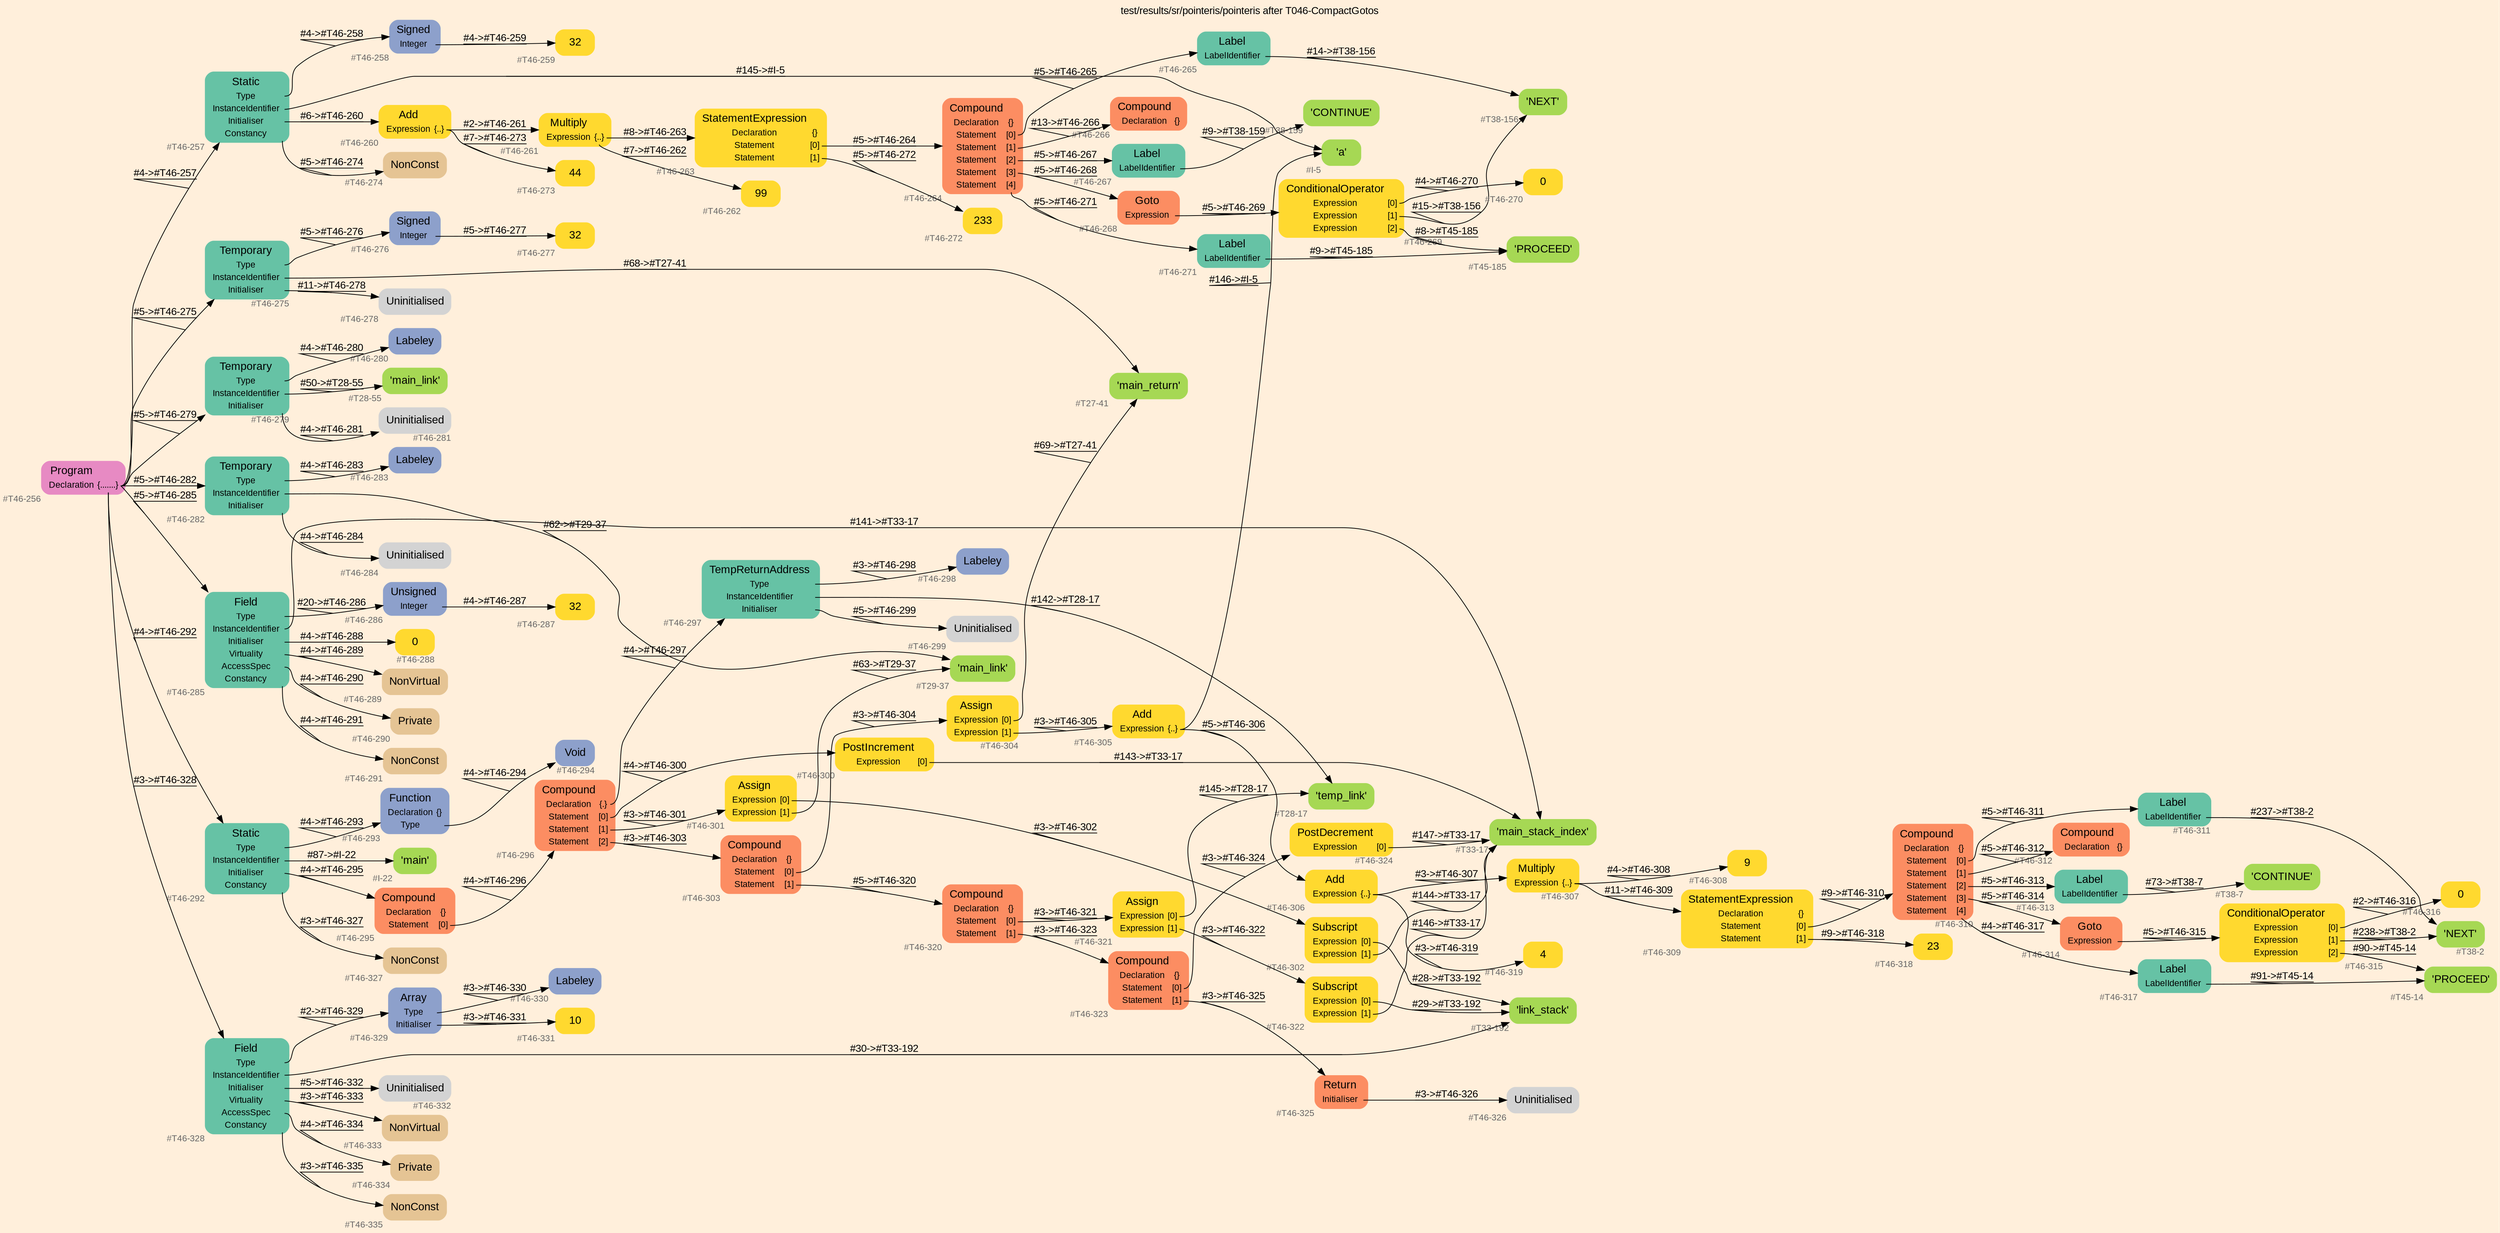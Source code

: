 digraph "test/results/sr/pointeris/pointeris after T046-CompactGotos" {
label = "test/results/sr/pointeris/pointeris after T046-CompactGotos"
labelloc = t
graph [
    rankdir = "LR"
    ranksep = 0.3
    bgcolor = antiquewhite1
    color = black
    fontcolor = black
    fontname = "Arial"
];
node [
    fontname = "Arial"
];
edge [
    fontname = "Arial"
];

// -------------------- node figure --------------------
// -------- block #T46-256 ----------
"#T46-256" [
    fillcolor = "/set28/4"
    xlabel = "#T46-256"
    fontsize = "12"
    fontcolor = grey40
    shape = "plaintext"
    label = <<TABLE BORDER="0" CELLBORDER="0" CELLSPACING="0">
     <TR><TD><FONT COLOR="black" POINT-SIZE="15">Program</FONT></TD></TR>
     <TR><TD><FONT COLOR="black" POINT-SIZE="12">Declaration</FONT></TD><TD PORT="port0"><FONT COLOR="black" POINT-SIZE="12">{.......}</FONT></TD></TR>
    </TABLE>>
    style = "rounded,filled"
];

// -------- block #T46-257 ----------
"#T46-257" [
    fillcolor = "/set28/1"
    xlabel = "#T46-257"
    fontsize = "12"
    fontcolor = grey40
    shape = "plaintext"
    label = <<TABLE BORDER="0" CELLBORDER="0" CELLSPACING="0">
     <TR><TD><FONT COLOR="black" POINT-SIZE="15">Static</FONT></TD></TR>
     <TR><TD><FONT COLOR="black" POINT-SIZE="12">Type</FONT></TD><TD PORT="port0"></TD></TR>
     <TR><TD><FONT COLOR="black" POINT-SIZE="12">InstanceIdentifier</FONT></TD><TD PORT="port1"></TD></TR>
     <TR><TD><FONT COLOR="black" POINT-SIZE="12">Initialiser</FONT></TD><TD PORT="port2"></TD></TR>
     <TR><TD><FONT COLOR="black" POINT-SIZE="12">Constancy</FONT></TD><TD PORT="port3"></TD></TR>
    </TABLE>>
    style = "rounded,filled"
];

// -------- block #T46-258 ----------
"#T46-258" [
    fillcolor = "/set28/3"
    xlabel = "#T46-258"
    fontsize = "12"
    fontcolor = grey40
    shape = "plaintext"
    label = <<TABLE BORDER="0" CELLBORDER="0" CELLSPACING="0">
     <TR><TD><FONT COLOR="black" POINT-SIZE="15">Signed</FONT></TD></TR>
     <TR><TD><FONT COLOR="black" POINT-SIZE="12">Integer</FONT></TD><TD PORT="port0"></TD></TR>
    </TABLE>>
    style = "rounded,filled"
];

// -------- block #T46-259 ----------
"#T46-259" [
    fillcolor = "/set28/6"
    xlabel = "#T46-259"
    fontsize = "12"
    fontcolor = grey40
    shape = "plaintext"
    label = <<TABLE BORDER="0" CELLBORDER="0" CELLSPACING="0">
     <TR><TD><FONT COLOR="black" POINT-SIZE="15">32</FONT></TD></TR>
    </TABLE>>
    style = "rounded,filled"
];

// -------- block #I-5 ----------
"#I-5" [
    fillcolor = "/set28/5"
    xlabel = "#I-5"
    fontsize = "12"
    fontcolor = grey40
    shape = "plaintext"
    label = <<TABLE BORDER="0" CELLBORDER="0" CELLSPACING="0">
     <TR><TD><FONT COLOR="black" POINT-SIZE="15">'a'</FONT></TD></TR>
    </TABLE>>
    style = "rounded,filled"
];

// -------- block #T46-260 ----------
"#T46-260" [
    fillcolor = "/set28/6"
    xlabel = "#T46-260"
    fontsize = "12"
    fontcolor = grey40
    shape = "plaintext"
    label = <<TABLE BORDER="0" CELLBORDER="0" CELLSPACING="0">
     <TR><TD><FONT COLOR="black" POINT-SIZE="15">Add</FONT></TD></TR>
     <TR><TD><FONT COLOR="black" POINT-SIZE="12">Expression</FONT></TD><TD PORT="port0"><FONT COLOR="black" POINT-SIZE="12">{..}</FONT></TD></TR>
    </TABLE>>
    style = "rounded,filled"
];

// -------- block #T46-261 ----------
"#T46-261" [
    fillcolor = "/set28/6"
    xlabel = "#T46-261"
    fontsize = "12"
    fontcolor = grey40
    shape = "plaintext"
    label = <<TABLE BORDER="0" CELLBORDER="0" CELLSPACING="0">
     <TR><TD><FONT COLOR="black" POINT-SIZE="15">Multiply</FONT></TD></TR>
     <TR><TD><FONT COLOR="black" POINT-SIZE="12">Expression</FONT></TD><TD PORT="port0"><FONT COLOR="black" POINT-SIZE="12">{..}</FONT></TD></TR>
    </TABLE>>
    style = "rounded,filled"
];

// -------- block #T46-262 ----------
"#T46-262" [
    fillcolor = "/set28/6"
    xlabel = "#T46-262"
    fontsize = "12"
    fontcolor = grey40
    shape = "plaintext"
    label = <<TABLE BORDER="0" CELLBORDER="0" CELLSPACING="0">
     <TR><TD><FONT COLOR="black" POINT-SIZE="15">99</FONT></TD></TR>
    </TABLE>>
    style = "rounded,filled"
];

// -------- block #T46-263 ----------
"#T46-263" [
    fillcolor = "/set28/6"
    xlabel = "#T46-263"
    fontsize = "12"
    fontcolor = grey40
    shape = "plaintext"
    label = <<TABLE BORDER="0" CELLBORDER="0" CELLSPACING="0">
     <TR><TD><FONT COLOR="black" POINT-SIZE="15">StatementExpression</FONT></TD></TR>
     <TR><TD><FONT COLOR="black" POINT-SIZE="12">Declaration</FONT></TD><TD PORT="port0"><FONT COLOR="black" POINT-SIZE="12">{}</FONT></TD></TR>
     <TR><TD><FONT COLOR="black" POINT-SIZE="12">Statement</FONT></TD><TD PORT="port1"><FONT COLOR="black" POINT-SIZE="12">[0]</FONT></TD></TR>
     <TR><TD><FONT COLOR="black" POINT-SIZE="12">Statement</FONT></TD><TD PORT="port2"><FONT COLOR="black" POINT-SIZE="12">[1]</FONT></TD></TR>
    </TABLE>>
    style = "rounded,filled"
];

// -------- block #T46-264 ----------
"#T46-264" [
    fillcolor = "/set28/2"
    xlabel = "#T46-264"
    fontsize = "12"
    fontcolor = grey40
    shape = "plaintext"
    label = <<TABLE BORDER="0" CELLBORDER="0" CELLSPACING="0">
     <TR><TD><FONT COLOR="black" POINT-SIZE="15">Compound</FONT></TD></TR>
     <TR><TD><FONT COLOR="black" POINT-SIZE="12">Declaration</FONT></TD><TD PORT="port0"><FONT COLOR="black" POINT-SIZE="12">{}</FONT></TD></TR>
     <TR><TD><FONT COLOR="black" POINT-SIZE="12">Statement</FONT></TD><TD PORT="port1"><FONT COLOR="black" POINT-SIZE="12">[0]</FONT></TD></TR>
     <TR><TD><FONT COLOR="black" POINT-SIZE="12">Statement</FONT></TD><TD PORT="port2"><FONT COLOR="black" POINT-SIZE="12">[1]</FONT></TD></TR>
     <TR><TD><FONT COLOR="black" POINT-SIZE="12">Statement</FONT></TD><TD PORT="port3"><FONT COLOR="black" POINT-SIZE="12">[2]</FONT></TD></TR>
     <TR><TD><FONT COLOR="black" POINT-SIZE="12">Statement</FONT></TD><TD PORT="port4"><FONT COLOR="black" POINT-SIZE="12">[3]</FONT></TD></TR>
     <TR><TD><FONT COLOR="black" POINT-SIZE="12">Statement</FONT></TD><TD PORT="port5"><FONT COLOR="black" POINT-SIZE="12">[4]</FONT></TD></TR>
    </TABLE>>
    style = "rounded,filled"
];

// -------- block #T46-265 ----------
"#T46-265" [
    fillcolor = "/set28/1"
    xlabel = "#T46-265"
    fontsize = "12"
    fontcolor = grey40
    shape = "plaintext"
    label = <<TABLE BORDER="0" CELLBORDER="0" CELLSPACING="0">
     <TR><TD><FONT COLOR="black" POINT-SIZE="15">Label</FONT></TD></TR>
     <TR><TD><FONT COLOR="black" POINT-SIZE="12">LabelIdentifier</FONT></TD><TD PORT="port0"></TD></TR>
    </TABLE>>
    style = "rounded,filled"
];

// -------- block #T38-156 ----------
"#T38-156" [
    fillcolor = "/set28/5"
    xlabel = "#T38-156"
    fontsize = "12"
    fontcolor = grey40
    shape = "plaintext"
    label = <<TABLE BORDER="0" CELLBORDER="0" CELLSPACING="0">
     <TR><TD><FONT COLOR="black" POINT-SIZE="15">'NEXT'</FONT></TD></TR>
    </TABLE>>
    style = "rounded,filled"
];

// -------- block #T46-266 ----------
"#T46-266" [
    fillcolor = "/set28/2"
    xlabel = "#T46-266"
    fontsize = "12"
    fontcolor = grey40
    shape = "plaintext"
    label = <<TABLE BORDER="0" CELLBORDER="0" CELLSPACING="0">
     <TR><TD><FONT COLOR="black" POINT-SIZE="15">Compound</FONT></TD></TR>
     <TR><TD><FONT COLOR="black" POINT-SIZE="12">Declaration</FONT></TD><TD PORT="port0"><FONT COLOR="black" POINT-SIZE="12">{}</FONT></TD></TR>
    </TABLE>>
    style = "rounded,filled"
];

// -------- block #T46-267 ----------
"#T46-267" [
    fillcolor = "/set28/1"
    xlabel = "#T46-267"
    fontsize = "12"
    fontcolor = grey40
    shape = "plaintext"
    label = <<TABLE BORDER="0" CELLBORDER="0" CELLSPACING="0">
     <TR><TD><FONT COLOR="black" POINT-SIZE="15">Label</FONT></TD></TR>
     <TR><TD><FONT COLOR="black" POINT-SIZE="12">LabelIdentifier</FONT></TD><TD PORT="port0"></TD></TR>
    </TABLE>>
    style = "rounded,filled"
];

// -------- block #T38-159 ----------
"#T38-159" [
    fillcolor = "/set28/5"
    xlabel = "#T38-159"
    fontsize = "12"
    fontcolor = grey40
    shape = "plaintext"
    label = <<TABLE BORDER="0" CELLBORDER="0" CELLSPACING="0">
     <TR><TD><FONT COLOR="black" POINT-SIZE="15">'CONTINUE'</FONT></TD></TR>
    </TABLE>>
    style = "rounded,filled"
];

// -------- block #T46-268 ----------
"#T46-268" [
    fillcolor = "/set28/2"
    xlabel = "#T46-268"
    fontsize = "12"
    fontcolor = grey40
    shape = "plaintext"
    label = <<TABLE BORDER="0" CELLBORDER="0" CELLSPACING="0">
     <TR><TD><FONT COLOR="black" POINT-SIZE="15">Goto</FONT></TD></TR>
     <TR><TD><FONT COLOR="black" POINT-SIZE="12">Expression</FONT></TD><TD PORT="port0"></TD></TR>
    </TABLE>>
    style = "rounded,filled"
];

// -------- block #T46-269 ----------
"#T46-269" [
    fillcolor = "/set28/6"
    xlabel = "#T46-269"
    fontsize = "12"
    fontcolor = grey40
    shape = "plaintext"
    label = <<TABLE BORDER="0" CELLBORDER="0" CELLSPACING="0">
     <TR><TD><FONT COLOR="black" POINT-SIZE="15">ConditionalOperator</FONT></TD></TR>
     <TR><TD><FONT COLOR="black" POINT-SIZE="12">Expression</FONT></TD><TD PORT="port0"><FONT COLOR="black" POINT-SIZE="12">[0]</FONT></TD></TR>
     <TR><TD><FONT COLOR="black" POINT-SIZE="12">Expression</FONT></TD><TD PORT="port1"><FONT COLOR="black" POINT-SIZE="12">[1]</FONT></TD></TR>
     <TR><TD><FONT COLOR="black" POINT-SIZE="12">Expression</FONT></TD><TD PORT="port2"><FONT COLOR="black" POINT-SIZE="12">[2]</FONT></TD></TR>
    </TABLE>>
    style = "rounded,filled"
];

// -------- block #T46-270 ----------
"#T46-270" [
    fillcolor = "/set28/6"
    xlabel = "#T46-270"
    fontsize = "12"
    fontcolor = grey40
    shape = "plaintext"
    label = <<TABLE BORDER="0" CELLBORDER="0" CELLSPACING="0">
     <TR><TD><FONT COLOR="black" POINT-SIZE="15">0</FONT></TD></TR>
    </TABLE>>
    style = "rounded,filled"
];

// -------- block #T45-185 ----------
"#T45-185" [
    fillcolor = "/set28/5"
    xlabel = "#T45-185"
    fontsize = "12"
    fontcolor = grey40
    shape = "plaintext"
    label = <<TABLE BORDER="0" CELLBORDER="0" CELLSPACING="0">
     <TR><TD><FONT COLOR="black" POINT-SIZE="15">'PROCEED'</FONT></TD></TR>
    </TABLE>>
    style = "rounded,filled"
];

// -------- block #T46-271 ----------
"#T46-271" [
    fillcolor = "/set28/1"
    xlabel = "#T46-271"
    fontsize = "12"
    fontcolor = grey40
    shape = "plaintext"
    label = <<TABLE BORDER="0" CELLBORDER="0" CELLSPACING="0">
     <TR><TD><FONT COLOR="black" POINT-SIZE="15">Label</FONT></TD></TR>
     <TR><TD><FONT COLOR="black" POINT-SIZE="12">LabelIdentifier</FONT></TD><TD PORT="port0"></TD></TR>
    </TABLE>>
    style = "rounded,filled"
];

// -------- block #T46-272 ----------
"#T46-272" [
    fillcolor = "/set28/6"
    xlabel = "#T46-272"
    fontsize = "12"
    fontcolor = grey40
    shape = "plaintext"
    label = <<TABLE BORDER="0" CELLBORDER="0" CELLSPACING="0">
     <TR><TD><FONT COLOR="black" POINT-SIZE="15">233</FONT></TD></TR>
    </TABLE>>
    style = "rounded,filled"
];

// -------- block #T46-273 ----------
"#T46-273" [
    fillcolor = "/set28/6"
    xlabel = "#T46-273"
    fontsize = "12"
    fontcolor = grey40
    shape = "plaintext"
    label = <<TABLE BORDER="0" CELLBORDER="0" CELLSPACING="0">
     <TR><TD><FONT COLOR="black" POINT-SIZE="15">44</FONT></TD></TR>
    </TABLE>>
    style = "rounded,filled"
];

// -------- block #T46-274 ----------
"#T46-274" [
    fillcolor = "/set28/7"
    xlabel = "#T46-274"
    fontsize = "12"
    fontcolor = grey40
    shape = "plaintext"
    label = <<TABLE BORDER="0" CELLBORDER="0" CELLSPACING="0">
     <TR><TD><FONT COLOR="black" POINT-SIZE="15">NonConst</FONT></TD></TR>
    </TABLE>>
    style = "rounded,filled"
];

// -------- block #T46-275 ----------
"#T46-275" [
    fillcolor = "/set28/1"
    xlabel = "#T46-275"
    fontsize = "12"
    fontcolor = grey40
    shape = "plaintext"
    label = <<TABLE BORDER="0" CELLBORDER="0" CELLSPACING="0">
     <TR><TD><FONT COLOR="black" POINT-SIZE="15">Temporary</FONT></TD></TR>
     <TR><TD><FONT COLOR="black" POINT-SIZE="12">Type</FONT></TD><TD PORT="port0"></TD></TR>
     <TR><TD><FONT COLOR="black" POINT-SIZE="12">InstanceIdentifier</FONT></TD><TD PORT="port1"></TD></TR>
     <TR><TD><FONT COLOR="black" POINT-SIZE="12">Initialiser</FONT></TD><TD PORT="port2"></TD></TR>
    </TABLE>>
    style = "rounded,filled"
];

// -------- block #T46-276 ----------
"#T46-276" [
    fillcolor = "/set28/3"
    xlabel = "#T46-276"
    fontsize = "12"
    fontcolor = grey40
    shape = "plaintext"
    label = <<TABLE BORDER="0" CELLBORDER="0" CELLSPACING="0">
     <TR><TD><FONT COLOR="black" POINT-SIZE="15">Signed</FONT></TD></TR>
     <TR><TD><FONT COLOR="black" POINT-SIZE="12">Integer</FONT></TD><TD PORT="port0"></TD></TR>
    </TABLE>>
    style = "rounded,filled"
];

// -------- block #T46-277 ----------
"#T46-277" [
    fillcolor = "/set28/6"
    xlabel = "#T46-277"
    fontsize = "12"
    fontcolor = grey40
    shape = "plaintext"
    label = <<TABLE BORDER="0" CELLBORDER="0" CELLSPACING="0">
     <TR><TD><FONT COLOR="black" POINT-SIZE="15">32</FONT></TD></TR>
    </TABLE>>
    style = "rounded,filled"
];

// -------- block #T27-41 ----------
"#T27-41" [
    fillcolor = "/set28/5"
    xlabel = "#T27-41"
    fontsize = "12"
    fontcolor = grey40
    shape = "plaintext"
    label = <<TABLE BORDER="0" CELLBORDER="0" CELLSPACING="0">
     <TR><TD><FONT COLOR="black" POINT-SIZE="15">'main_return'</FONT></TD></TR>
    </TABLE>>
    style = "rounded,filled"
];

// -------- block #T46-278 ----------
"#T46-278" [
    xlabel = "#T46-278"
    fontsize = "12"
    fontcolor = grey40
    shape = "plaintext"
    label = <<TABLE BORDER="0" CELLBORDER="0" CELLSPACING="0">
     <TR><TD><FONT COLOR="black" POINT-SIZE="15">Uninitialised</FONT></TD></TR>
    </TABLE>>
    style = "rounded,filled"
];

// -------- block #T46-279 ----------
"#T46-279" [
    fillcolor = "/set28/1"
    xlabel = "#T46-279"
    fontsize = "12"
    fontcolor = grey40
    shape = "plaintext"
    label = <<TABLE BORDER="0" CELLBORDER="0" CELLSPACING="0">
     <TR><TD><FONT COLOR="black" POINT-SIZE="15">Temporary</FONT></TD></TR>
     <TR><TD><FONT COLOR="black" POINT-SIZE="12">Type</FONT></TD><TD PORT="port0"></TD></TR>
     <TR><TD><FONT COLOR="black" POINT-SIZE="12">InstanceIdentifier</FONT></TD><TD PORT="port1"></TD></TR>
     <TR><TD><FONT COLOR="black" POINT-SIZE="12">Initialiser</FONT></TD><TD PORT="port2"></TD></TR>
    </TABLE>>
    style = "rounded,filled"
];

// -------- block #T46-280 ----------
"#T46-280" [
    fillcolor = "/set28/3"
    xlabel = "#T46-280"
    fontsize = "12"
    fontcolor = grey40
    shape = "plaintext"
    label = <<TABLE BORDER="0" CELLBORDER="0" CELLSPACING="0">
     <TR><TD><FONT COLOR="black" POINT-SIZE="15">Labeley</FONT></TD></TR>
    </TABLE>>
    style = "rounded,filled"
];

// -------- block #T28-55 ----------
"#T28-55" [
    fillcolor = "/set28/5"
    xlabel = "#T28-55"
    fontsize = "12"
    fontcolor = grey40
    shape = "plaintext"
    label = <<TABLE BORDER="0" CELLBORDER="0" CELLSPACING="0">
     <TR><TD><FONT COLOR="black" POINT-SIZE="15">'main_link'</FONT></TD></TR>
    </TABLE>>
    style = "rounded,filled"
];

// -------- block #T46-281 ----------
"#T46-281" [
    xlabel = "#T46-281"
    fontsize = "12"
    fontcolor = grey40
    shape = "plaintext"
    label = <<TABLE BORDER="0" CELLBORDER="0" CELLSPACING="0">
     <TR><TD><FONT COLOR="black" POINT-SIZE="15">Uninitialised</FONT></TD></TR>
    </TABLE>>
    style = "rounded,filled"
];

// -------- block #T46-282 ----------
"#T46-282" [
    fillcolor = "/set28/1"
    xlabel = "#T46-282"
    fontsize = "12"
    fontcolor = grey40
    shape = "plaintext"
    label = <<TABLE BORDER="0" CELLBORDER="0" CELLSPACING="0">
     <TR><TD><FONT COLOR="black" POINT-SIZE="15">Temporary</FONT></TD></TR>
     <TR><TD><FONT COLOR="black" POINT-SIZE="12">Type</FONT></TD><TD PORT="port0"></TD></TR>
     <TR><TD><FONT COLOR="black" POINT-SIZE="12">InstanceIdentifier</FONT></TD><TD PORT="port1"></TD></TR>
     <TR><TD><FONT COLOR="black" POINT-SIZE="12">Initialiser</FONT></TD><TD PORT="port2"></TD></TR>
    </TABLE>>
    style = "rounded,filled"
];

// -------- block #T46-283 ----------
"#T46-283" [
    fillcolor = "/set28/3"
    xlabel = "#T46-283"
    fontsize = "12"
    fontcolor = grey40
    shape = "plaintext"
    label = <<TABLE BORDER="0" CELLBORDER="0" CELLSPACING="0">
     <TR><TD><FONT COLOR="black" POINT-SIZE="15">Labeley</FONT></TD></TR>
    </TABLE>>
    style = "rounded,filled"
];

// -------- block #T29-37 ----------
"#T29-37" [
    fillcolor = "/set28/5"
    xlabel = "#T29-37"
    fontsize = "12"
    fontcolor = grey40
    shape = "plaintext"
    label = <<TABLE BORDER="0" CELLBORDER="0" CELLSPACING="0">
     <TR><TD><FONT COLOR="black" POINT-SIZE="15">'main_link'</FONT></TD></TR>
    </TABLE>>
    style = "rounded,filled"
];

// -------- block #T46-284 ----------
"#T46-284" [
    xlabel = "#T46-284"
    fontsize = "12"
    fontcolor = grey40
    shape = "plaintext"
    label = <<TABLE BORDER="0" CELLBORDER="0" CELLSPACING="0">
     <TR><TD><FONT COLOR="black" POINT-SIZE="15">Uninitialised</FONT></TD></TR>
    </TABLE>>
    style = "rounded,filled"
];

// -------- block #T46-285 ----------
"#T46-285" [
    fillcolor = "/set28/1"
    xlabel = "#T46-285"
    fontsize = "12"
    fontcolor = grey40
    shape = "plaintext"
    label = <<TABLE BORDER="0" CELLBORDER="0" CELLSPACING="0">
     <TR><TD><FONT COLOR="black" POINT-SIZE="15">Field</FONT></TD></TR>
     <TR><TD><FONT COLOR="black" POINT-SIZE="12">Type</FONT></TD><TD PORT="port0"></TD></TR>
     <TR><TD><FONT COLOR="black" POINT-SIZE="12">InstanceIdentifier</FONT></TD><TD PORT="port1"></TD></TR>
     <TR><TD><FONT COLOR="black" POINT-SIZE="12">Initialiser</FONT></TD><TD PORT="port2"></TD></TR>
     <TR><TD><FONT COLOR="black" POINT-SIZE="12">Virtuality</FONT></TD><TD PORT="port3"></TD></TR>
     <TR><TD><FONT COLOR="black" POINT-SIZE="12">AccessSpec</FONT></TD><TD PORT="port4"></TD></TR>
     <TR><TD><FONT COLOR="black" POINT-SIZE="12">Constancy</FONT></TD><TD PORT="port5"></TD></TR>
    </TABLE>>
    style = "rounded,filled"
];

// -------- block #T46-286 ----------
"#T46-286" [
    fillcolor = "/set28/3"
    xlabel = "#T46-286"
    fontsize = "12"
    fontcolor = grey40
    shape = "plaintext"
    label = <<TABLE BORDER="0" CELLBORDER="0" CELLSPACING="0">
     <TR><TD><FONT COLOR="black" POINT-SIZE="15">Unsigned</FONT></TD></TR>
     <TR><TD><FONT COLOR="black" POINT-SIZE="12">Integer</FONT></TD><TD PORT="port0"></TD></TR>
    </TABLE>>
    style = "rounded,filled"
];

// -------- block #T46-287 ----------
"#T46-287" [
    fillcolor = "/set28/6"
    xlabel = "#T46-287"
    fontsize = "12"
    fontcolor = grey40
    shape = "plaintext"
    label = <<TABLE BORDER="0" CELLBORDER="0" CELLSPACING="0">
     <TR><TD><FONT COLOR="black" POINT-SIZE="15">32</FONT></TD></TR>
    </TABLE>>
    style = "rounded,filled"
];

// -------- block #T33-17 ----------
"#T33-17" [
    fillcolor = "/set28/5"
    xlabel = "#T33-17"
    fontsize = "12"
    fontcolor = grey40
    shape = "plaintext"
    label = <<TABLE BORDER="0" CELLBORDER="0" CELLSPACING="0">
     <TR><TD><FONT COLOR="black" POINT-SIZE="15">'main_stack_index'</FONT></TD></TR>
    </TABLE>>
    style = "rounded,filled"
];

// -------- block #T46-288 ----------
"#T46-288" [
    fillcolor = "/set28/6"
    xlabel = "#T46-288"
    fontsize = "12"
    fontcolor = grey40
    shape = "plaintext"
    label = <<TABLE BORDER="0" CELLBORDER="0" CELLSPACING="0">
     <TR><TD><FONT COLOR="black" POINT-SIZE="15">0</FONT></TD></TR>
    </TABLE>>
    style = "rounded,filled"
];

// -------- block #T46-289 ----------
"#T46-289" [
    fillcolor = "/set28/7"
    xlabel = "#T46-289"
    fontsize = "12"
    fontcolor = grey40
    shape = "plaintext"
    label = <<TABLE BORDER="0" CELLBORDER="0" CELLSPACING="0">
     <TR><TD><FONT COLOR="black" POINT-SIZE="15">NonVirtual</FONT></TD></TR>
    </TABLE>>
    style = "rounded,filled"
];

// -------- block #T46-290 ----------
"#T46-290" [
    fillcolor = "/set28/7"
    xlabel = "#T46-290"
    fontsize = "12"
    fontcolor = grey40
    shape = "plaintext"
    label = <<TABLE BORDER="0" CELLBORDER="0" CELLSPACING="0">
     <TR><TD><FONT COLOR="black" POINT-SIZE="15">Private</FONT></TD></TR>
    </TABLE>>
    style = "rounded,filled"
];

// -------- block #T46-291 ----------
"#T46-291" [
    fillcolor = "/set28/7"
    xlabel = "#T46-291"
    fontsize = "12"
    fontcolor = grey40
    shape = "plaintext"
    label = <<TABLE BORDER="0" CELLBORDER="0" CELLSPACING="0">
     <TR><TD><FONT COLOR="black" POINT-SIZE="15">NonConst</FONT></TD></TR>
    </TABLE>>
    style = "rounded,filled"
];

// -------- block #T46-292 ----------
"#T46-292" [
    fillcolor = "/set28/1"
    xlabel = "#T46-292"
    fontsize = "12"
    fontcolor = grey40
    shape = "plaintext"
    label = <<TABLE BORDER="0" CELLBORDER="0" CELLSPACING="0">
     <TR><TD><FONT COLOR="black" POINT-SIZE="15">Static</FONT></TD></TR>
     <TR><TD><FONT COLOR="black" POINT-SIZE="12">Type</FONT></TD><TD PORT="port0"></TD></TR>
     <TR><TD><FONT COLOR="black" POINT-SIZE="12">InstanceIdentifier</FONT></TD><TD PORT="port1"></TD></TR>
     <TR><TD><FONT COLOR="black" POINT-SIZE="12">Initialiser</FONT></TD><TD PORT="port2"></TD></TR>
     <TR><TD><FONT COLOR="black" POINT-SIZE="12">Constancy</FONT></TD><TD PORT="port3"></TD></TR>
    </TABLE>>
    style = "rounded,filled"
];

// -------- block #T46-293 ----------
"#T46-293" [
    fillcolor = "/set28/3"
    xlabel = "#T46-293"
    fontsize = "12"
    fontcolor = grey40
    shape = "plaintext"
    label = <<TABLE BORDER="0" CELLBORDER="0" CELLSPACING="0">
     <TR><TD><FONT COLOR="black" POINT-SIZE="15">Function</FONT></TD></TR>
     <TR><TD><FONT COLOR="black" POINT-SIZE="12">Declaration</FONT></TD><TD PORT="port0"><FONT COLOR="black" POINT-SIZE="12">{}</FONT></TD></TR>
     <TR><TD><FONT COLOR="black" POINT-SIZE="12">Type</FONT></TD><TD PORT="port1"></TD></TR>
    </TABLE>>
    style = "rounded,filled"
];

// -------- block #T46-294 ----------
"#T46-294" [
    fillcolor = "/set28/3"
    xlabel = "#T46-294"
    fontsize = "12"
    fontcolor = grey40
    shape = "plaintext"
    label = <<TABLE BORDER="0" CELLBORDER="0" CELLSPACING="0">
     <TR><TD><FONT COLOR="black" POINT-SIZE="15">Void</FONT></TD></TR>
    </TABLE>>
    style = "rounded,filled"
];

// -------- block #I-22 ----------
"#I-22" [
    fillcolor = "/set28/5"
    xlabel = "#I-22"
    fontsize = "12"
    fontcolor = grey40
    shape = "plaintext"
    label = <<TABLE BORDER="0" CELLBORDER="0" CELLSPACING="0">
     <TR><TD><FONT COLOR="black" POINT-SIZE="15">'main'</FONT></TD></TR>
    </TABLE>>
    style = "rounded,filled"
];

// -------- block #T46-295 ----------
"#T46-295" [
    fillcolor = "/set28/2"
    xlabel = "#T46-295"
    fontsize = "12"
    fontcolor = grey40
    shape = "plaintext"
    label = <<TABLE BORDER="0" CELLBORDER="0" CELLSPACING="0">
     <TR><TD><FONT COLOR="black" POINT-SIZE="15">Compound</FONT></TD></TR>
     <TR><TD><FONT COLOR="black" POINT-SIZE="12">Declaration</FONT></TD><TD PORT="port0"><FONT COLOR="black" POINT-SIZE="12">{}</FONT></TD></TR>
     <TR><TD><FONT COLOR="black" POINT-SIZE="12">Statement</FONT></TD><TD PORT="port1"><FONT COLOR="black" POINT-SIZE="12">[0]</FONT></TD></TR>
    </TABLE>>
    style = "rounded,filled"
];

// -------- block #T46-296 ----------
"#T46-296" [
    fillcolor = "/set28/2"
    xlabel = "#T46-296"
    fontsize = "12"
    fontcolor = grey40
    shape = "plaintext"
    label = <<TABLE BORDER="0" CELLBORDER="0" CELLSPACING="0">
     <TR><TD><FONT COLOR="black" POINT-SIZE="15">Compound</FONT></TD></TR>
     <TR><TD><FONT COLOR="black" POINT-SIZE="12">Declaration</FONT></TD><TD PORT="port0"><FONT COLOR="black" POINT-SIZE="12">{.}</FONT></TD></TR>
     <TR><TD><FONT COLOR="black" POINT-SIZE="12">Statement</FONT></TD><TD PORT="port1"><FONT COLOR="black" POINT-SIZE="12">[0]</FONT></TD></TR>
     <TR><TD><FONT COLOR="black" POINT-SIZE="12">Statement</FONT></TD><TD PORT="port2"><FONT COLOR="black" POINT-SIZE="12">[1]</FONT></TD></TR>
     <TR><TD><FONT COLOR="black" POINT-SIZE="12">Statement</FONT></TD><TD PORT="port3"><FONT COLOR="black" POINT-SIZE="12">[2]</FONT></TD></TR>
    </TABLE>>
    style = "rounded,filled"
];

// -------- block #T46-297 ----------
"#T46-297" [
    fillcolor = "/set28/1"
    xlabel = "#T46-297"
    fontsize = "12"
    fontcolor = grey40
    shape = "plaintext"
    label = <<TABLE BORDER="0" CELLBORDER="0" CELLSPACING="0">
     <TR><TD><FONT COLOR="black" POINT-SIZE="15">TempReturnAddress</FONT></TD></TR>
     <TR><TD><FONT COLOR="black" POINT-SIZE="12">Type</FONT></TD><TD PORT="port0"></TD></TR>
     <TR><TD><FONT COLOR="black" POINT-SIZE="12">InstanceIdentifier</FONT></TD><TD PORT="port1"></TD></TR>
     <TR><TD><FONT COLOR="black" POINT-SIZE="12">Initialiser</FONT></TD><TD PORT="port2"></TD></TR>
    </TABLE>>
    style = "rounded,filled"
];

// -------- block #T46-298 ----------
"#T46-298" [
    fillcolor = "/set28/3"
    xlabel = "#T46-298"
    fontsize = "12"
    fontcolor = grey40
    shape = "plaintext"
    label = <<TABLE BORDER="0" CELLBORDER="0" CELLSPACING="0">
     <TR><TD><FONT COLOR="black" POINT-SIZE="15">Labeley</FONT></TD></TR>
    </TABLE>>
    style = "rounded,filled"
];

// -------- block #T28-17 ----------
"#T28-17" [
    fillcolor = "/set28/5"
    xlabel = "#T28-17"
    fontsize = "12"
    fontcolor = grey40
    shape = "plaintext"
    label = <<TABLE BORDER="0" CELLBORDER="0" CELLSPACING="0">
     <TR><TD><FONT COLOR="black" POINT-SIZE="15">'temp_link'</FONT></TD></TR>
    </TABLE>>
    style = "rounded,filled"
];

// -------- block #T46-299 ----------
"#T46-299" [
    xlabel = "#T46-299"
    fontsize = "12"
    fontcolor = grey40
    shape = "plaintext"
    label = <<TABLE BORDER="0" CELLBORDER="0" CELLSPACING="0">
     <TR><TD><FONT COLOR="black" POINT-SIZE="15">Uninitialised</FONT></TD></TR>
    </TABLE>>
    style = "rounded,filled"
];

// -------- block #T46-300 ----------
"#T46-300" [
    fillcolor = "/set28/6"
    xlabel = "#T46-300"
    fontsize = "12"
    fontcolor = grey40
    shape = "plaintext"
    label = <<TABLE BORDER="0" CELLBORDER="0" CELLSPACING="0">
     <TR><TD><FONT COLOR="black" POINT-SIZE="15">PostIncrement</FONT></TD></TR>
     <TR><TD><FONT COLOR="black" POINT-SIZE="12">Expression</FONT></TD><TD PORT="port0"><FONT COLOR="black" POINT-SIZE="12">[0]</FONT></TD></TR>
    </TABLE>>
    style = "rounded,filled"
];

// -------- block #T46-301 ----------
"#T46-301" [
    fillcolor = "/set28/6"
    xlabel = "#T46-301"
    fontsize = "12"
    fontcolor = grey40
    shape = "plaintext"
    label = <<TABLE BORDER="0" CELLBORDER="0" CELLSPACING="0">
     <TR><TD><FONT COLOR="black" POINT-SIZE="15">Assign</FONT></TD></TR>
     <TR><TD><FONT COLOR="black" POINT-SIZE="12">Expression</FONT></TD><TD PORT="port0"><FONT COLOR="black" POINT-SIZE="12">[0]</FONT></TD></TR>
     <TR><TD><FONT COLOR="black" POINT-SIZE="12">Expression</FONT></TD><TD PORT="port1"><FONT COLOR="black" POINT-SIZE="12">[1]</FONT></TD></TR>
    </TABLE>>
    style = "rounded,filled"
];

// -------- block #T46-302 ----------
"#T46-302" [
    fillcolor = "/set28/6"
    xlabel = "#T46-302"
    fontsize = "12"
    fontcolor = grey40
    shape = "plaintext"
    label = <<TABLE BORDER="0" CELLBORDER="0" CELLSPACING="0">
     <TR><TD><FONT COLOR="black" POINT-SIZE="15">Subscript</FONT></TD></TR>
     <TR><TD><FONT COLOR="black" POINT-SIZE="12">Expression</FONT></TD><TD PORT="port0"><FONT COLOR="black" POINT-SIZE="12">[0]</FONT></TD></TR>
     <TR><TD><FONT COLOR="black" POINT-SIZE="12">Expression</FONT></TD><TD PORT="port1"><FONT COLOR="black" POINT-SIZE="12">[1]</FONT></TD></TR>
    </TABLE>>
    style = "rounded,filled"
];

// -------- block #T33-192 ----------
"#T33-192" [
    fillcolor = "/set28/5"
    xlabel = "#T33-192"
    fontsize = "12"
    fontcolor = grey40
    shape = "plaintext"
    label = <<TABLE BORDER="0" CELLBORDER="0" CELLSPACING="0">
     <TR><TD><FONT COLOR="black" POINT-SIZE="15">'link_stack'</FONT></TD></TR>
    </TABLE>>
    style = "rounded,filled"
];

// -------- block #T46-303 ----------
"#T46-303" [
    fillcolor = "/set28/2"
    xlabel = "#T46-303"
    fontsize = "12"
    fontcolor = grey40
    shape = "plaintext"
    label = <<TABLE BORDER="0" CELLBORDER="0" CELLSPACING="0">
     <TR><TD><FONT COLOR="black" POINT-SIZE="15">Compound</FONT></TD></TR>
     <TR><TD><FONT COLOR="black" POINT-SIZE="12">Declaration</FONT></TD><TD PORT="port0"><FONT COLOR="black" POINT-SIZE="12">{}</FONT></TD></TR>
     <TR><TD><FONT COLOR="black" POINT-SIZE="12">Statement</FONT></TD><TD PORT="port1"><FONT COLOR="black" POINT-SIZE="12">[0]</FONT></TD></TR>
     <TR><TD><FONT COLOR="black" POINT-SIZE="12">Statement</FONT></TD><TD PORT="port2"><FONT COLOR="black" POINT-SIZE="12">[1]</FONT></TD></TR>
    </TABLE>>
    style = "rounded,filled"
];

// -------- block #T46-304 ----------
"#T46-304" [
    fillcolor = "/set28/6"
    xlabel = "#T46-304"
    fontsize = "12"
    fontcolor = grey40
    shape = "plaintext"
    label = <<TABLE BORDER="0" CELLBORDER="0" CELLSPACING="0">
     <TR><TD><FONT COLOR="black" POINT-SIZE="15">Assign</FONT></TD></TR>
     <TR><TD><FONT COLOR="black" POINT-SIZE="12">Expression</FONT></TD><TD PORT="port0"><FONT COLOR="black" POINT-SIZE="12">[0]</FONT></TD></TR>
     <TR><TD><FONT COLOR="black" POINT-SIZE="12">Expression</FONT></TD><TD PORT="port1"><FONT COLOR="black" POINT-SIZE="12">[1]</FONT></TD></TR>
    </TABLE>>
    style = "rounded,filled"
];

// -------- block #T46-305 ----------
"#T46-305" [
    fillcolor = "/set28/6"
    xlabel = "#T46-305"
    fontsize = "12"
    fontcolor = grey40
    shape = "plaintext"
    label = <<TABLE BORDER="0" CELLBORDER="0" CELLSPACING="0">
     <TR><TD><FONT COLOR="black" POINT-SIZE="15">Add</FONT></TD></TR>
     <TR><TD><FONT COLOR="black" POINT-SIZE="12">Expression</FONT></TD><TD PORT="port0"><FONT COLOR="black" POINT-SIZE="12">{..}</FONT></TD></TR>
    </TABLE>>
    style = "rounded,filled"
];

// -------- block #T46-306 ----------
"#T46-306" [
    fillcolor = "/set28/6"
    xlabel = "#T46-306"
    fontsize = "12"
    fontcolor = grey40
    shape = "plaintext"
    label = <<TABLE BORDER="0" CELLBORDER="0" CELLSPACING="0">
     <TR><TD><FONT COLOR="black" POINT-SIZE="15">Add</FONT></TD></TR>
     <TR><TD><FONT COLOR="black" POINT-SIZE="12">Expression</FONT></TD><TD PORT="port0"><FONT COLOR="black" POINT-SIZE="12">{..}</FONT></TD></TR>
    </TABLE>>
    style = "rounded,filled"
];

// -------- block #T46-307 ----------
"#T46-307" [
    fillcolor = "/set28/6"
    xlabel = "#T46-307"
    fontsize = "12"
    fontcolor = grey40
    shape = "plaintext"
    label = <<TABLE BORDER="0" CELLBORDER="0" CELLSPACING="0">
     <TR><TD><FONT COLOR="black" POINT-SIZE="15">Multiply</FONT></TD></TR>
     <TR><TD><FONT COLOR="black" POINT-SIZE="12">Expression</FONT></TD><TD PORT="port0"><FONT COLOR="black" POINT-SIZE="12">{..}</FONT></TD></TR>
    </TABLE>>
    style = "rounded,filled"
];

// -------- block #T46-308 ----------
"#T46-308" [
    fillcolor = "/set28/6"
    xlabel = "#T46-308"
    fontsize = "12"
    fontcolor = grey40
    shape = "plaintext"
    label = <<TABLE BORDER="0" CELLBORDER="0" CELLSPACING="0">
     <TR><TD><FONT COLOR="black" POINT-SIZE="15">9</FONT></TD></TR>
    </TABLE>>
    style = "rounded,filled"
];

// -------- block #T46-309 ----------
"#T46-309" [
    fillcolor = "/set28/6"
    xlabel = "#T46-309"
    fontsize = "12"
    fontcolor = grey40
    shape = "plaintext"
    label = <<TABLE BORDER="0" CELLBORDER="0" CELLSPACING="0">
     <TR><TD><FONT COLOR="black" POINT-SIZE="15">StatementExpression</FONT></TD></TR>
     <TR><TD><FONT COLOR="black" POINT-SIZE="12">Declaration</FONT></TD><TD PORT="port0"><FONT COLOR="black" POINT-SIZE="12">{}</FONT></TD></TR>
     <TR><TD><FONT COLOR="black" POINT-SIZE="12">Statement</FONT></TD><TD PORT="port1"><FONT COLOR="black" POINT-SIZE="12">[0]</FONT></TD></TR>
     <TR><TD><FONT COLOR="black" POINT-SIZE="12">Statement</FONT></TD><TD PORT="port2"><FONT COLOR="black" POINT-SIZE="12">[1]</FONT></TD></TR>
    </TABLE>>
    style = "rounded,filled"
];

// -------- block #T46-310 ----------
"#T46-310" [
    fillcolor = "/set28/2"
    xlabel = "#T46-310"
    fontsize = "12"
    fontcolor = grey40
    shape = "plaintext"
    label = <<TABLE BORDER="0" CELLBORDER="0" CELLSPACING="0">
     <TR><TD><FONT COLOR="black" POINT-SIZE="15">Compound</FONT></TD></TR>
     <TR><TD><FONT COLOR="black" POINT-SIZE="12">Declaration</FONT></TD><TD PORT="port0"><FONT COLOR="black" POINT-SIZE="12">{}</FONT></TD></TR>
     <TR><TD><FONT COLOR="black" POINT-SIZE="12">Statement</FONT></TD><TD PORT="port1"><FONT COLOR="black" POINT-SIZE="12">[0]</FONT></TD></TR>
     <TR><TD><FONT COLOR="black" POINT-SIZE="12">Statement</FONT></TD><TD PORT="port2"><FONT COLOR="black" POINT-SIZE="12">[1]</FONT></TD></TR>
     <TR><TD><FONT COLOR="black" POINT-SIZE="12">Statement</FONT></TD><TD PORT="port3"><FONT COLOR="black" POINT-SIZE="12">[2]</FONT></TD></TR>
     <TR><TD><FONT COLOR="black" POINT-SIZE="12">Statement</FONT></TD><TD PORT="port4"><FONT COLOR="black" POINT-SIZE="12">[3]</FONT></TD></TR>
     <TR><TD><FONT COLOR="black" POINT-SIZE="12">Statement</FONT></TD><TD PORT="port5"><FONT COLOR="black" POINT-SIZE="12">[4]</FONT></TD></TR>
    </TABLE>>
    style = "rounded,filled"
];

// -------- block #T46-311 ----------
"#T46-311" [
    fillcolor = "/set28/1"
    xlabel = "#T46-311"
    fontsize = "12"
    fontcolor = grey40
    shape = "plaintext"
    label = <<TABLE BORDER="0" CELLBORDER="0" CELLSPACING="0">
     <TR><TD><FONT COLOR="black" POINT-SIZE="15">Label</FONT></TD></TR>
     <TR><TD><FONT COLOR="black" POINT-SIZE="12">LabelIdentifier</FONT></TD><TD PORT="port0"></TD></TR>
    </TABLE>>
    style = "rounded,filled"
];

// -------- block #T38-2 ----------
"#T38-2" [
    fillcolor = "/set28/5"
    xlabel = "#T38-2"
    fontsize = "12"
    fontcolor = grey40
    shape = "plaintext"
    label = <<TABLE BORDER="0" CELLBORDER="0" CELLSPACING="0">
     <TR><TD><FONT COLOR="black" POINT-SIZE="15">'NEXT'</FONT></TD></TR>
    </TABLE>>
    style = "rounded,filled"
];

// -------- block #T46-312 ----------
"#T46-312" [
    fillcolor = "/set28/2"
    xlabel = "#T46-312"
    fontsize = "12"
    fontcolor = grey40
    shape = "plaintext"
    label = <<TABLE BORDER="0" CELLBORDER="0" CELLSPACING="0">
     <TR><TD><FONT COLOR="black" POINT-SIZE="15">Compound</FONT></TD></TR>
     <TR><TD><FONT COLOR="black" POINT-SIZE="12">Declaration</FONT></TD><TD PORT="port0"><FONT COLOR="black" POINT-SIZE="12">{}</FONT></TD></TR>
    </TABLE>>
    style = "rounded,filled"
];

// -------- block #T46-313 ----------
"#T46-313" [
    fillcolor = "/set28/1"
    xlabel = "#T46-313"
    fontsize = "12"
    fontcolor = grey40
    shape = "plaintext"
    label = <<TABLE BORDER="0" CELLBORDER="0" CELLSPACING="0">
     <TR><TD><FONT COLOR="black" POINT-SIZE="15">Label</FONT></TD></TR>
     <TR><TD><FONT COLOR="black" POINT-SIZE="12">LabelIdentifier</FONT></TD><TD PORT="port0"></TD></TR>
    </TABLE>>
    style = "rounded,filled"
];

// -------- block #T38-7 ----------
"#T38-7" [
    fillcolor = "/set28/5"
    xlabel = "#T38-7"
    fontsize = "12"
    fontcolor = grey40
    shape = "plaintext"
    label = <<TABLE BORDER="0" CELLBORDER="0" CELLSPACING="0">
     <TR><TD><FONT COLOR="black" POINT-SIZE="15">'CONTINUE'</FONT></TD></TR>
    </TABLE>>
    style = "rounded,filled"
];

// -------- block #T46-314 ----------
"#T46-314" [
    fillcolor = "/set28/2"
    xlabel = "#T46-314"
    fontsize = "12"
    fontcolor = grey40
    shape = "plaintext"
    label = <<TABLE BORDER="0" CELLBORDER="0" CELLSPACING="0">
     <TR><TD><FONT COLOR="black" POINT-SIZE="15">Goto</FONT></TD></TR>
     <TR><TD><FONT COLOR="black" POINT-SIZE="12">Expression</FONT></TD><TD PORT="port0"></TD></TR>
    </TABLE>>
    style = "rounded,filled"
];

// -------- block #T46-315 ----------
"#T46-315" [
    fillcolor = "/set28/6"
    xlabel = "#T46-315"
    fontsize = "12"
    fontcolor = grey40
    shape = "plaintext"
    label = <<TABLE BORDER="0" CELLBORDER="0" CELLSPACING="0">
     <TR><TD><FONT COLOR="black" POINT-SIZE="15">ConditionalOperator</FONT></TD></TR>
     <TR><TD><FONT COLOR="black" POINT-SIZE="12">Expression</FONT></TD><TD PORT="port0"><FONT COLOR="black" POINT-SIZE="12">[0]</FONT></TD></TR>
     <TR><TD><FONT COLOR="black" POINT-SIZE="12">Expression</FONT></TD><TD PORT="port1"><FONT COLOR="black" POINT-SIZE="12">[1]</FONT></TD></TR>
     <TR><TD><FONT COLOR="black" POINT-SIZE="12">Expression</FONT></TD><TD PORT="port2"><FONT COLOR="black" POINT-SIZE="12">[2]</FONT></TD></TR>
    </TABLE>>
    style = "rounded,filled"
];

// -------- block #T46-316 ----------
"#T46-316" [
    fillcolor = "/set28/6"
    xlabel = "#T46-316"
    fontsize = "12"
    fontcolor = grey40
    shape = "plaintext"
    label = <<TABLE BORDER="0" CELLBORDER="0" CELLSPACING="0">
     <TR><TD><FONT COLOR="black" POINT-SIZE="15">0</FONT></TD></TR>
    </TABLE>>
    style = "rounded,filled"
];

// -------- block #T45-14 ----------
"#T45-14" [
    fillcolor = "/set28/5"
    xlabel = "#T45-14"
    fontsize = "12"
    fontcolor = grey40
    shape = "plaintext"
    label = <<TABLE BORDER="0" CELLBORDER="0" CELLSPACING="0">
     <TR><TD><FONT COLOR="black" POINT-SIZE="15">'PROCEED'</FONT></TD></TR>
    </TABLE>>
    style = "rounded,filled"
];

// -------- block #T46-317 ----------
"#T46-317" [
    fillcolor = "/set28/1"
    xlabel = "#T46-317"
    fontsize = "12"
    fontcolor = grey40
    shape = "plaintext"
    label = <<TABLE BORDER="0" CELLBORDER="0" CELLSPACING="0">
     <TR><TD><FONT COLOR="black" POINT-SIZE="15">Label</FONT></TD></TR>
     <TR><TD><FONT COLOR="black" POINT-SIZE="12">LabelIdentifier</FONT></TD><TD PORT="port0"></TD></TR>
    </TABLE>>
    style = "rounded,filled"
];

// -------- block #T46-318 ----------
"#T46-318" [
    fillcolor = "/set28/6"
    xlabel = "#T46-318"
    fontsize = "12"
    fontcolor = grey40
    shape = "plaintext"
    label = <<TABLE BORDER="0" CELLBORDER="0" CELLSPACING="0">
     <TR><TD><FONT COLOR="black" POINT-SIZE="15">23</FONT></TD></TR>
    </TABLE>>
    style = "rounded,filled"
];

// -------- block #T46-319 ----------
"#T46-319" [
    fillcolor = "/set28/6"
    xlabel = "#T46-319"
    fontsize = "12"
    fontcolor = grey40
    shape = "plaintext"
    label = <<TABLE BORDER="0" CELLBORDER="0" CELLSPACING="0">
     <TR><TD><FONT COLOR="black" POINT-SIZE="15">4</FONT></TD></TR>
    </TABLE>>
    style = "rounded,filled"
];

// -------- block #T46-320 ----------
"#T46-320" [
    fillcolor = "/set28/2"
    xlabel = "#T46-320"
    fontsize = "12"
    fontcolor = grey40
    shape = "plaintext"
    label = <<TABLE BORDER="0" CELLBORDER="0" CELLSPACING="0">
     <TR><TD><FONT COLOR="black" POINT-SIZE="15">Compound</FONT></TD></TR>
     <TR><TD><FONT COLOR="black" POINT-SIZE="12">Declaration</FONT></TD><TD PORT="port0"><FONT COLOR="black" POINT-SIZE="12">{}</FONT></TD></TR>
     <TR><TD><FONT COLOR="black" POINT-SIZE="12">Statement</FONT></TD><TD PORT="port1"><FONT COLOR="black" POINT-SIZE="12">[0]</FONT></TD></TR>
     <TR><TD><FONT COLOR="black" POINT-SIZE="12">Statement</FONT></TD><TD PORT="port2"><FONT COLOR="black" POINT-SIZE="12">[1]</FONT></TD></TR>
    </TABLE>>
    style = "rounded,filled"
];

// -------- block #T46-321 ----------
"#T46-321" [
    fillcolor = "/set28/6"
    xlabel = "#T46-321"
    fontsize = "12"
    fontcolor = grey40
    shape = "plaintext"
    label = <<TABLE BORDER="0" CELLBORDER="0" CELLSPACING="0">
     <TR><TD><FONT COLOR="black" POINT-SIZE="15">Assign</FONT></TD></TR>
     <TR><TD><FONT COLOR="black" POINT-SIZE="12">Expression</FONT></TD><TD PORT="port0"><FONT COLOR="black" POINT-SIZE="12">[0]</FONT></TD></TR>
     <TR><TD><FONT COLOR="black" POINT-SIZE="12">Expression</FONT></TD><TD PORT="port1"><FONT COLOR="black" POINT-SIZE="12">[1]</FONT></TD></TR>
    </TABLE>>
    style = "rounded,filled"
];

// -------- block #T46-322 ----------
"#T46-322" [
    fillcolor = "/set28/6"
    xlabel = "#T46-322"
    fontsize = "12"
    fontcolor = grey40
    shape = "plaintext"
    label = <<TABLE BORDER="0" CELLBORDER="0" CELLSPACING="0">
     <TR><TD><FONT COLOR="black" POINT-SIZE="15">Subscript</FONT></TD></TR>
     <TR><TD><FONT COLOR="black" POINT-SIZE="12">Expression</FONT></TD><TD PORT="port0"><FONT COLOR="black" POINT-SIZE="12">[0]</FONT></TD></TR>
     <TR><TD><FONT COLOR="black" POINT-SIZE="12">Expression</FONT></TD><TD PORT="port1"><FONT COLOR="black" POINT-SIZE="12">[1]</FONT></TD></TR>
    </TABLE>>
    style = "rounded,filled"
];

// -------- block #T46-323 ----------
"#T46-323" [
    fillcolor = "/set28/2"
    xlabel = "#T46-323"
    fontsize = "12"
    fontcolor = grey40
    shape = "plaintext"
    label = <<TABLE BORDER="0" CELLBORDER="0" CELLSPACING="0">
     <TR><TD><FONT COLOR="black" POINT-SIZE="15">Compound</FONT></TD></TR>
     <TR><TD><FONT COLOR="black" POINT-SIZE="12">Declaration</FONT></TD><TD PORT="port0"><FONT COLOR="black" POINT-SIZE="12">{}</FONT></TD></TR>
     <TR><TD><FONT COLOR="black" POINT-SIZE="12">Statement</FONT></TD><TD PORT="port1"><FONT COLOR="black" POINT-SIZE="12">[0]</FONT></TD></TR>
     <TR><TD><FONT COLOR="black" POINT-SIZE="12">Statement</FONT></TD><TD PORT="port2"><FONT COLOR="black" POINT-SIZE="12">[1]</FONT></TD></TR>
    </TABLE>>
    style = "rounded,filled"
];

// -------- block #T46-324 ----------
"#T46-324" [
    fillcolor = "/set28/6"
    xlabel = "#T46-324"
    fontsize = "12"
    fontcolor = grey40
    shape = "plaintext"
    label = <<TABLE BORDER="0" CELLBORDER="0" CELLSPACING="0">
     <TR><TD><FONT COLOR="black" POINT-SIZE="15">PostDecrement</FONT></TD></TR>
     <TR><TD><FONT COLOR="black" POINT-SIZE="12">Expression</FONT></TD><TD PORT="port0"><FONT COLOR="black" POINT-SIZE="12">[0]</FONT></TD></TR>
    </TABLE>>
    style = "rounded,filled"
];

// -------- block #T46-325 ----------
"#T46-325" [
    fillcolor = "/set28/2"
    xlabel = "#T46-325"
    fontsize = "12"
    fontcolor = grey40
    shape = "plaintext"
    label = <<TABLE BORDER="0" CELLBORDER="0" CELLSPACING="0">
     <TR><TD><FONT COLOR="black" POINT-SIZE="15">Return</FONT></TD></TR>
     <TR><TD><FONT COLOR="black" POINT-SIZE="12">Initialiser</FONT></TD><TD PORT="port0"></TD></TR>
    </TABLE>>
    style = "rounded,filled"
];

// -------- block #T46-326 ----------
"#T46-326" [
    xlabel = "#T46-326"
    fontsize = "12"
    fontcolor = grey40
    shape = "plaintext"
    label = <<TABLE BORDER="0" CELLBORDER="0" CELLSPACING="0">
     <TR><TD><FONT COLOR="black" POINT-SIZE="15">Uninitialised</FONT></TD></TR>
    </TABLE>>
    style = "rounded,filled"
];

// -------- block #T46-327 ----------
"#T46-327" [
    fillcolor = "/set28/7"
    xlabel = "#T46-327"
    fontsize = "12"
    fontcolor = grey40
    shape = "plaintext"
    label = <<TABLE BORDER="0" CELLBORDER="0" CELLSPACING="0">
     <TR><TD><FONT COLOR="black" POINT-SIZE="15">NonConst</FONT></TD></TR>
    </TABLE>>
    style = "rounded,filled"
];

// -------- block #T46-328 ----------
"#T46-328" [
    fillcolor = "/set28/1"
    xlabel = "#T46-328"
    fontsize = "12"
    fontcolor = grey40
    shape = "plaintext"
    label = <<TABLE BORDER="0" CELLBORDER="0" CELLSPACING="0">
     <TR><TD><FONT COLOR="black" POINT-SIZE="15">Field</FONT></TD></TR>
     <TR><TD><FONT COLOR="black" POINT-SIZE="12">Type</FONT></TD><TD PORT="port0"></TD></TR>
     <TR><TD><FONT COLOR="black" POINT-SIZE="12">InstanceIdentifier</FONT></TD><TD PORT="port1"></TD></TR>
     <TR><TD><FONT COLOR="black" POINT-SIZE="12">Initialiser</FONT></TD><TD PORT="port2"></TD></TR>
     <TR><TD><FONT COLOR="black" POINT-SIZE="12">Virtuality</FONT></TD><TD PORT="port3"></TD></TR>
     <TR><TD><FONT COLOR="black" POINT-SIZE="12">AccessSpec</FONT></TD><TD PORT="port4"></TD></TR>
     <TR><TD><FONT COLOR="black" POINT-SIZE="12">Constancy</FONT></TD><TD PORT="port5"></TD></TR>
    </TABLE>>
    style = "rounded,filled"
];

// -------- block #T46-329 ----------
"#T46-329" [
    fillcolor = "/set28/3"
    xlabel = "#T46-329"
    fontsize = "12"
    fontcolor = grey40
    shape = "plaintext"
    label = <<TABLE BORDER="0" CELLBORDER="0" CELLSPACING="0">
     <TR><TD><FONT COLOR="black" POINT-SIZE="15">Array</FONT></TD></TR>
     <TR><TD><FONT COLOR="black" POINT-SIZE="12">Type</FONT></TD><TD PORT="port0"></TD></TR>
     <TR><TD><FONT COLOR="black" POINT-SIZE="12">Initialiser</FONT></TD><TD PORT="port1"></TD></TR>
    </TABLE>>
    style = "rounded,filled"
];

// -------- block #T46-330 ----------
"#T46-330" [
    fillcolor = "/set28/3"
    xlabel = "#T46-330"
    fontsize = "12"
    fontcolor = grey40
    shape = "plaintext"
    label = <<TABLE BORDER="0" CELLBORDER="0" CELLSPACING="0">
     <TR><TD><FONT COLOR="black" POINT-SIZE="15">Labeley</FONT></TD></TR>
    </TABLE>>
    style = "rounded,filled"
];

// -------- block #T46-331 ----------
"#T46-331" [
    fillcolor = "/set28/6"
    xlabel = "#T46-331"
    fontsize = "12"
    fontcolor = grey40
    shape = "plaintext"
    label = <<TABLE BORDER="0" CELLBORDER="0" CELLSPACING="0">
     <TR><TD><FONT COLOR="black" POINT-SIZE="15">10</FONT></TD></TR>
    </TABLE>>
    style = "rounded,filled"
];

// -------- block #T46-332 ----------
"#T46-332" [
    xlabel = "#T46-332"
    fontsize = "12"
    fontcolor = grey40
    shape = "plaintext"
    label = <<TABLE BORDER="0" CELLBORDER="0" CELLSPACING="0">
     <TR><TD><FONT COLOR="black" POINT-SIZE="15">Uninitialised</FONT></TD></TR>
    </TABLE>>
    style = "rounded,filled"
];

// -------- block #T46-333 ----------
"#T46-333" [
    fillcolor = "/set28/7"
    xlabel = "#T46-333"
    fontsize = "12"
    fontcolor = grey40
    shape = "plaintext"
    label = <<TABLE BORDER="0" CELLBORDER="0" CELLSPACING="0">
     <TR><TD><FONT COLOR="black" POINT-SIZE="15">NonVirtual</FONT></TD></TR>
    </TABLE>>
    style = "rounded,filled"
];

// -------- block #T46-334 ----------
"#T46-334" [
    fillcolor = "/set28/7"
    xlabel = "#T46-334"
    fontsize = "12"
    fontcolor = grey40
    shape = "plaintext"
    label = <<TABLE BORDER="0" CELLBORDER="0" CELLSPACING="0">
     <TR><TD><FONT COLOR="black" POINT-SIZE="15">Private</FONT></TD></TR>
    </TABLE>>
    style = "rounded,filled"
];

// -------- block #T46-335 ----------
"#T46-335" [
    fillcolor = "/set28/7"
    xlabel = "#T46-335"
    fontsize = "12"
    fontcolor = grey40
    shape = "plaintext"
    label = <<TABLE BORDER="0" CELLBORDER="0" CELLSPACING="0">
     <TR><TD><FONT COLOR="black" POINT-SIZE="15">NonConst</FONT></TD></TR>
    </TABLE>>
    style = "rounded,filled"
];

"#T46-256":port0 -> "#T46-257" [
    label = "#4-&gt;#T46-257"
    decorate = true
    color = black
    fontcolor = black
];

"#T46-256":port0 -> "#T46-275" [
    label = "#5-&gt;#T46-275"
    decorate = true
    color = black
    fontcolor = black
];

"#T46-256":port0 -> "#T46-279" [
    label = "#5-&gt;#T46-279"
    decorate = true
    color = black
    fontcolor = black
];

"#T46-256":port0 -> "#T46-282" [
    label = "#5-&gt;#T46-282"
    decorate = true
    color = black
    fontcolor = black
];

"#T46-256":port0 -> "#T46-285" [
    label = "#5-&gt;#T46-285"
    decorate = true
    color = black
    fontcolor = black
];

"#T46-256":port0 -> "#T46-292" [
    label = "#4-&gt;#T46-292"
    decorate = true
    color = black
    fontcolor = black
];

"#T46-256":port0 -> "#T46-328" [
    label = "#3-&gt;#T46-328"
    decorate = true
    color = black
    fontcolor = black
];

"#T46-257":port0 -> "#T46-258" [
    label = "#4-&gt;#T46-258"
    decorate = true
    color = black
    fontcolor = black
];

"#T46-257":port1 -> "#I-5" [
    label = "#145-&gt;#I-5"
    decorate = true
    color = black
    fontcolor = black
];

"#T46-257":port2 -> "#T46-260" [
    label = "#6-&gt;#T46-260"
    decorate = true
    color = black
    fontcolor = black
];

"#T46-257":port3 -> "#T46-274" [
    label = "#5-&gt;#T46-274"
    decorate = true
    color = black
    fontcolor = black
];

"#T46-258":port0 -> "#T46-259" [
    label = "#4-&gt;#T46-259"
    decorate = true
    color = black
    fontcolor = black
];

"#T46-260":port0 -> "#T46-261" [
    label = "#2-&gt;#T46-261"
    decorate = true
    color = black
    fontcolor = black
];

"#T46-260":port0 -> "#T46-273" [
    label = "#7-&gt;#T46-273"
    decorate = true
    color = black
    fontcolor = black
];

"#T46-261":port0 -> "#T46-262" [
    label = "#7-&gt;#T46-262"
    decorate = true
    color = black
    fontcolor = black
];

"#T46-261":port0 -> "#T46-263" [
    label = "#8-&gt;#T46-263"
    decorate = true
    color = black
    fontcolor = black
];

"#T46-263":port1 -> "#T46-264" [
    label = "#5-&gt;#T46-264"
    decorate = true
    color = black
    fontcolor = black
];

"#T46-263":port2 -> "#T46-272" [
    label = "#5-&gt;#T46-272"
    decorate = true
    color = black
    fontcolor = black
];

"#T46-264":port1 -> "#T46-265" [
    label = "#5-&gt;#T46-265"
    decorate = true
    color = black
    fontcolor = black
];

"#T46-264":port2 -> "#T46-266" [
    label = "#13-&gt;#T46-266"
    decorate = true
    color = black
    fontcolor = black
];

"#T46-264":port3 -> "#T46-267" [
    label = "#5-&gt;#T46-267"
    decorate = true
    color = black
    fontcolor = black
];

"#T46-264":port4 -> "#T46-268" [
    label = "#5-&gt;#T46-268"
    decorate = true
    color = black
    fontcolor = black
];

"#T46-264":port5 -> "#T46-271" [
    label = "#5-&gt;#T46-271"
    decorate = true
    color = black
    fontcolor = black
];

"#T46-265":port0 -> "#T38-156" [
    label = "#14-&gt;#T38-156"
    decorate = true
    color = black
    fontcolor = black
];

"#T46-267":port0 -> "#T38-159" [
    label = "#9-&gt;#T38-159"
    decorate = true
    color = black
    fontcolor = black
];

"#T46-268":port0 -> "#T46-269" [
    label = "#5-&gt;#T46-269"
    decorate = true
    color = black
    fontcolor = black
];

"#T46-269":port0 -> "#T46-270" [
    label = "#4-&gt;#T46-270"
    decorate = true
    color = black
    fontcolor = black
];

"#T46-269":port1 -> "#T38-156" [
    label = "#15-&gt;#T38-156"
    decorate = true
    color = black
    fontcolor = black
];

"#T46-269":port2 -> "#T45-185" [
    label = "#8-&gt;#T45-185"
    decorate = true
    color = black
    fontcolor = black
];

"#T46-271":port0 -> "#T45-185" [
    label = "#9-&gt;#T45-185"
    decorate = true
    color = black
    fontcolor = black
];

"#T46-275":port0 -> "#T46-276" [
    label = "#5-&gt;#T46-276"
    decorate = true
    color = black
    fontcolor = black
];

"#T46-275":port1 -> "#T27-41" [
    label = "#68-&gt;#T27-41"
    decorate = true
    color = black
    fontcolor = black
];

"#T46-275":port2 -> "#T46-278" [
    label = "#11-&gt;#T46-278"
    decorate = true
    color = black
    fontcolor = black
];

"#T46-276":port0 -> "#T46-277" [
    label = "#5-&gt;#T46-277"
    decorate = true
    color = black
    fontcolor = black
];

"#T46-279":port0 -> "#T46-280" [
    label = "#4-&gt;#T46-280"
    decorate = true
    color = black
    fontcolor = black
];

"#T46-279":port1 -> "#T28-55" [
    label = "#50-&gt;#T28-55"
    decorate = true
    color = black
    fontcolor = black
];

"#T46-279":port2 -> "#T46-281" [
    label = "#4-&gt;#T46-281"
    decorate = true
    color = black
    fontcolor = black
];

"#T46-282":port0 -> "#T46-283" [
    label = "#4-&gt;#T46-283"
    decorate = true
    color = black
    fontcolor = black
];

"#T46-282":port1 -> "#T29-37" [
    label = "#62-&gt;#T29-37"
    decorate = true
    color = black
    fontcolor = black
];

"#T46-282":port2 -> "#T46-284" [
    label = "#4-&gt;#T46-284"
    decorate = true
    color = black
    fontcolor = black
];

"#T46-285":port0 -> "#T46-286" [
    label = "#20-&gt;#T46-286"
    decorate = true
    color = black
    fontcolor = black
];

"#T46-285":port1 -> "#T33-17" [
    label = "#141-&gt;#T33-17"
    decorate = true
    color = black
    fontcolor = black
];

"#T46-285":port2 -> "#T46-288" [
    label = "#4-&gt;#T46-288"
    decorate = true
    color = black
    fontcolor = black
];

"#T46-285":port3 -> "#T46-289" [
    label = "#4-&gt;#T46-289"
    decorate = true
    color = black
    fontcolor = black
];

"#T46-285":port4 -> "#T46-290" [
    label = "#4-&gt;#T46-290"
    decorate = true
    color = black
    fontcolor = black
];

"#T46-285":port5 -> "#T46-291" [
    label = "#4-&gt;#T46-291"
    decorate = true
    color = black
    fontcolor = black
];

"#T46-286":port0 -> "#T46-287" [
    label = "#4-&gt;#T46-287"
    decorate = true
    color = black
    fontcolor = black
];

"#T46-292":port0 -> "#T46-293" [
    label = "#4-&gt;#T46-293"
    decorate = true
    color = black
    fontcolor = black
];

"#T46-292":port1 -> "#I-22" [
    label = "#87-&gt;#I-22"
    decorate = true
    color = black
    fontcolor = black
];

"#T46-292":port2 -> "#T46-295" [
    label = "#4-&gt;#T46-295"
    decorate = true
    color = black
    fontcolor = black
];

"#T46-292":port3 -> "#T46-327" [
    label = "#3-&gt;#T46-327"
    decorate = true
    color = black
    fontcolor = black
];

"#T46-293":port1 -> "#T46-294" [
    label = "#4-&gt;#T46-294"
    decorate = true
    color = black
    fontcolor = black
];

"#T46-295":port1 -> "#T46-296" [
    label = "#4-&gt;#T46-296"
    decorate = true
    color = black
    fontcolor = black
];

"#T46-296":port0 -> "#T46-297" [
    label = "#4-&gt;#T46-297"
    decorate = true
    color = black
    fontcolor = black
];

"#T46-296":port1 -> "#T46-300" [
    label = "#4-&gt;#T46-300"
    decorate = true
    color = black
    fontcolor = black
];

"#T46-296":port2 -> "#T46-301" [
    label = "#3-&gt;#T46-301"
    decorate = true
    color = black
    fontcolor = black
];

"#T46-296":port3 -> "#T46-303" [
    label = "#3-&gt;#T46-303"
    decorate = true
    color = black
    fontcolor = black
];

"#T46-297":port0 -> "#T46-298" [
    label = "#3-&gt;#T46-298"
    decorate = true
    color = black
    fontcolor = black
];

"#T46-297":port1 -> "#T28-17" [
    label = "#142-&gt;#T28-17"
    decorate = true
    color = black
    fontcolor = black
];

"#T46-297":port2 -> "#T46-299" [
    label = "#5-&gt;#T46-299"
    decorate = true
    color = black
    fontcolor = black
];

"#T46-300":port0 -> "#T33-17" [
    label = "#143-&gt;#T33-17"
    decorate = true
    color = black
    fontcolor = black
];

"#T46-301":port0 -> "#T46-302" [
    label = "#3-&gt;#T46-302"
    decorate = true
    color = black
    fontcolor = black
];

"#T46-301":port1 -> "#T29-37" [
    label = "#63-&gt;#T29-37"
    decorate = true
    color = black
    fontcolor = black
];

"#T46-302":port0 -> "#T33-192" [
    label = "#28-&gt;#T33-192"
    decorate = true
    color = black
    fontcolor = black
];

"#T46-302":port1 -> "#T33-17" [
    label = "#144-&gt;#T33-17"
    decorate = true
    color = black
    fontcolor = black
];

"#T46-303":port1 -> "#T46-304" [
    label = "#3-&gt;#T46-304"
    decorate = true
    color = black
    fontcolor = black
];

"#T46-303":port2 -> "#T46-320" [
    label = "#5-&gt;#T46-320"
    decorate = true
    color = black
    fontcolor = black
];

"#T46-304":port0 -> "#T27-41" [
    label = "#69-&gt;#T27-41"
    decorate = true
    color = black
    fontcolor = black
];

"#T46-304":port1 -> "#T46-305" [
    label = "#3-&gt;#T46-305"
    decorate = true
    color = black
    fontcolor = black
];

"#T46-305":port0 -> "#T46-306" [
    label = "#5-&gt;#T46-306"
    decorate = true
    color = black
    fontcolor = black
];

"#T46-305":port0 -> "#I-5" [
    label = "#146-&gt;#I-5"
    decorate = true
    color = black
    fontcolor = black
];

"#T46-306":port0 -> "#T46-307" [
    label = "#3-&gt;#T46-307"
    decorate = true
    color = black
    fontcolor = black
];

"#T46-306":port0 -> "#T46-319" [
    label = "#3-&gt;#T46-319"
    decorate = true
    color = black
    fontcolor = black
];

"#T46-307":port0 -> "#T46-308" [
    label = "#4-&gt;#T46-308"
    decorate = true
    color = black
    fontcolor = black
];

"#T46-307":port0 -> "#T46-309" [
    label = "#11-&gt;#T46-309"
    decorate = true
    color = black
    fontcolor = black
];

"#T46-309":port1 -> "#T46-310" [
    label = "#9-&gt;#T46-310"
    decorate = true
    color = black
    fontcolor = black
];

"#T46-309":port2 -> "#T46-318" [
    label = "#9-&gt;#T46-318"
    decorate = true
    color = black
    fontcolor = black
];

"#T46-310":port1 -> "#T46-311" [
    label = "#5-&gt;#T46-311"
    decorate = true
    color = black
    fontcolor = black
];

"#T46-310":port2 -> "#T46-312" [
    label = "#5-&gt;#T46-312"
    decorate = true
    color = black
    fontcolor = black
];

"#T46-310":port3 -> "#T46-313" [
    label = "#5-&gt;#T46-313"
    decorate = true
    color = black
    fontcolor = black
];

"#T46-310":port4 -> "#T46-314" [
    label = "#5-&gt;#T46-314"
    decorate = true
    color = black
    fontcolor = black
];

"#T46-310":port5 -> "#T46-317" [
    label = "#4-&gt;#T46-317"
    decorate = true
    color = black
    fontcolor = black
];

"#T46-311":port0 -> "#T38-2" [
    label = "#237-&gt;#T38-2"
    decorate = true
    color = black
    fontcolor = black
];

"#T46-313":port0 -> "#T38-7" [
    label = "#73-&gt;#T38-7"
    decorate = true
    color = black
    fontcolor = black
];

"#T46-314":port0 -> "#T46-315" [
    label = "#5-&gt;#T46-315"
    decorate = true
    color = black
    fontcolor = black
];

"#T46-315":port0 -> "#T46-316" [
    label = "#2-&gt;#T46-316"
    decorate = true
    color = black
    fontcolor = black
];

"#T46-315":port1 -> "#T38-2" [
    label = "#238-&gt;#T38-2"
    decorate = true
    color = black
    fontcolor = black
];

"#T46-315":port2 -> "#T45-14" [
    label = "#90-&gt;#T45-14"
    decorate = true
    color = black
    fontcolor = black
];

"#T46-317":port0 -> "#T45-14" [
    label = "#91-&gt;#T45-14"
    decorate = true
    color = black
    fontcolor = black
];

"#T46-320":port1 -> "#T46-321" [
    label = "#3-&gt;#T46-321"
    decorate = true
    color = black
    fontcolor = black
];

"#T46-320":port2 -> "#T46-323" [
    label = "#3-&gt;#T46-323"
    decorate = true
    color = black
    fontcolor = black
];

"#T46-321":port0 -> "#T28-17" [
    label = "#145-&gt;#T28-17"
    decorate = true
    color = black
    fontcolor = black
];

"#T46-321":port1 -> "#T46-322" [
    label = "#3-&gt;#T46-322"
    decorate = true
    color = black
    fontcolor = black
];

"#T46-322":port0 -> "#T33-192" [
    label = "#29-&gt;#T33-192"
    decorate = true
    color = black
    fontcolor = black
];

"#T46-322":port1 -> "#T33-17" [
    label = "#146-&gt;#T33-17"
    decorate = true
    color = black
    fontcolor = black
];

"#T46-323":port1 -> "#T46-324" [
    label = "#3-&gt;#T46-324"
    decorate = true
    color = black
    fontcolor = black
];

"#T46-323":port2 -> "#T46-325" [
    label = "#3-&gt;#T46-325"
    decorate = true
    color = black
    fontcolor = black
];

"#T46-324":port0 -> "#T33-17" [
    label = "#147-&gt;#T33-17"
    decorate = true
    color = black
    fontcolor = black
];

"#T46-325":port0 -> "#T46-326" [
    label = "#3-&gt;#T46-326"
    decorate = true
    color = black
    fontcolor = black
];

"#T46-328":port0 -> "#T46-329" [
    label = "#2-&gt;#T46-329"
    decorate = true
    color = black
    fontcolor = black
];

"#T46-328":port1 -> "#T33-192" [
    label = "#30-&gt;#T33-192"
    decorate = true
    color = black
    fontcolor = black
];

"#T46-328":port2 -> "#T46-332" [
    label = "#5-&gt;#T46-332"
    decorate = true
    color = black
    fontcolor = black
];

"#T46-328":port3 -> "#T46-333" [
    label = "#3-&gt;#T46-333"
    decorate = true
    color = black
    fontcolor = black
];

"#T46-328":port4 -> "#T46-334" [
    label = "#4-&gt;#T46-334"
    decorate = true
    color = black
    fontcolor = black
];

"#T46-328":port5 -> "#T46-335" [
    label = "#3-&gt;#T46-335"
    decorate = true
    color = black
    fontcolor = black
];

"#T46-329":port0 -> "#T46-330" [
    label = "#3-&gt;#T46-330"
    decorate = true
    color = black
    fontcolor = black
];

"#T46-329":port1 -> "#T46-331" [
    label = "#3-&gt;#T46-331"
    decorate = true
    color = black
    fontcolor = black
];


}
